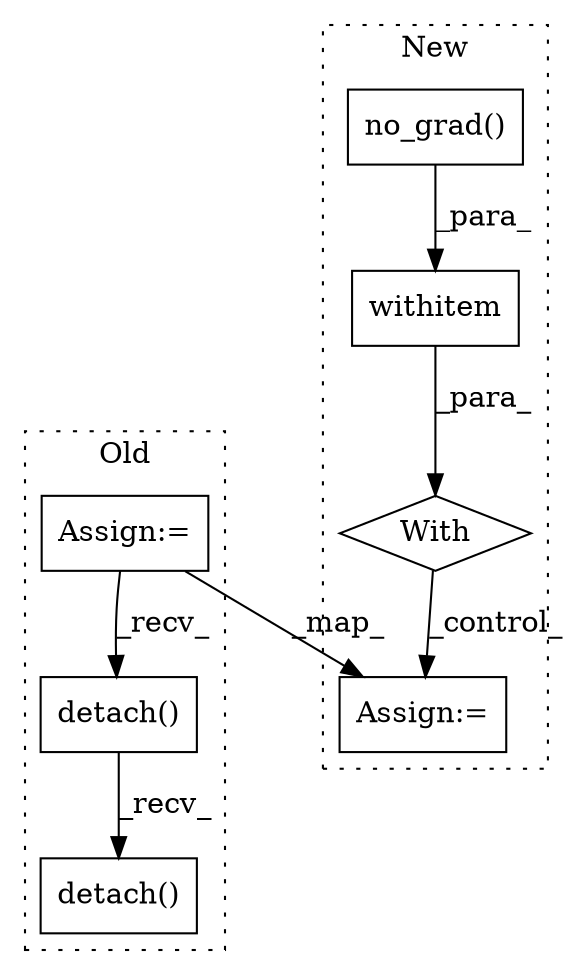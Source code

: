 digraph G {
subgraph cluster0 {
1 [label="detach()" a="75" s="4614" l="17" shape="box"];
5 [label="Assign:=" a="68" s="4388" l="3" shape="box"];
7 [label="detach()" a="75" s="4713" l="16" shape="box"];
label = "Old";
style="dotted";
}
subgraph cluster1 {
2 [label="With" a="39" s="3868,3878" l="5,24" shape="diamond"];
3 [label="withitem" a="49" s="3873" l="5" shape="box"];
4 [label="no_grad()" a="75" s="3873" l="15" shape="box"];
6 [label="Assign:=" a="68" s="4446" l="3" shape="box"];
label = "New";
style="dotted";
}
1 -> 7 [label="_recv_"];
2 -> 6 [label="_control_"];
3 -> 2 [label="_para_"];
4 -> 3 [label="_para_"];
5 -> 1 [label="_recv_"];
5 -> 6 [label="_map_"];
}